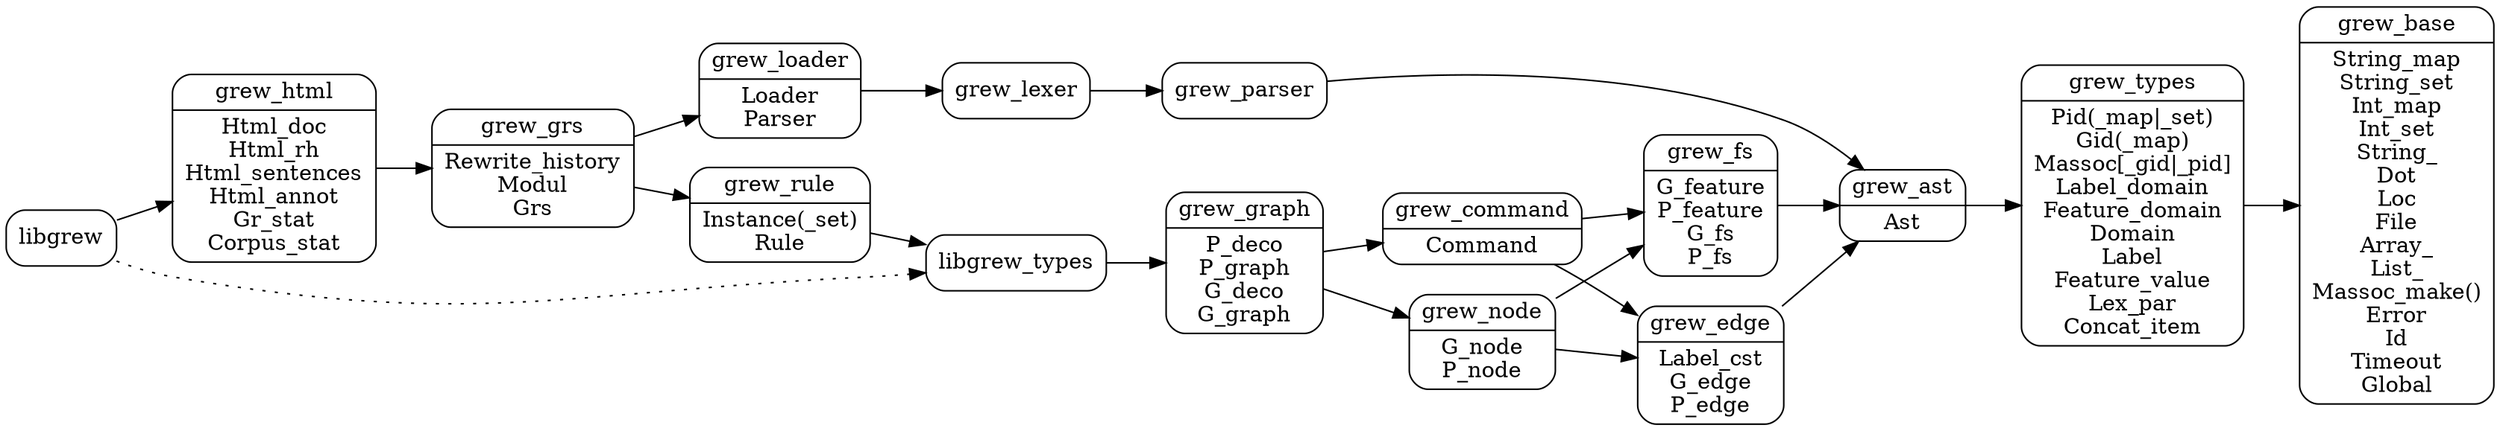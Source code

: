 digraph grew {
  node [shape=Mrecord];
  rankdir = LR;
  grew_base [label="grew_base|String_map\nString_set\nInt_map\nInt_set\nString_\nDot\nLoc\nFile\nArray_\nList_\nMassoc_make()\nError\nId\nTimeout\nGlobal"]
  grew_types [label="grew_types|Pid(_map\|_set)\nGid(_map)\nMassoc[_gid\|_pid]\nLabel_domain\nFeature_domain\nDomain\nLabel\nFeature_value\nLex_par\nConcat_item"]
  grew_ast [label="grew_ast|Ast"]
  grew_loader [label="grew_loader|Loader\nParser"]
  grew_fs [label="grew_fs|G_feature\nP_feature\nG_fs\nP_fs"]
  grew_edge [label="grew_edge|Label_cst\nG_edge\nP_edge"]
  grew_node [label="grew_node|G_node\nP_node"]
  grew_command [label="grew_command|Command"]
  grew_graph [label="grew_graph|P_deco\nP_graph\nG_deco\nG_graph"]
  grew_rule [label="grew_rule|Instance(_set)\nRule"]
  grew_grs [label="grew_grs|Rewrite_history\nModul\nGrs"]
  grew_html [label="grew_html|Html_doc\nHtml_rh\nHtml_sentences\nHtml_annot\nGr_stat\nCorpus_stat"]

grew_ast -> grew_types -> grew_base
grew_edge -> grew_ast
grew_fs -> grew_ast
grew_command -> grew_edge
grew_command -> grew_fs
grew_node -> grew_edge
grew_node -> grew_fs
grew_graph -> grew_node
grew_graph -> grew_command
libgrew_types -> grew_graph
grew_rule -> libgrew_types
grew_grs -> grew_rule
grew_grs -> grew_loader -> grew_lexer -> grew_parser -> grew_ast
grew_html -> grew_grs
libgrew -> grew_html

libgrew -> libgrew_types [style=dotted]
}